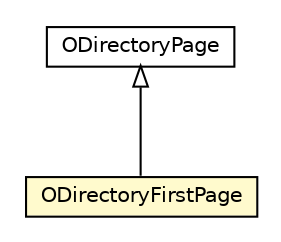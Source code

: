 #!/usr/local/bin/dot
#
# Class diagram 
# Generated by UMLGraph version R5_6-24-gf6e263 (http://www.umlgraph.org/)
#

digraph G {
	edge [fontname="Helvetica",fontsize=10,labelfontname="Helvetica",labelfontsize=10];
	node [fontname="Helvetica",fontsize=10,shape=plaintext];
	nodesep=0.25;
	ranksep=0.5;
	// com.orientechnologies.orient.core.storage.index.hashindex.local.ODirectoryFirstPage
	c2729323 [label=<<table title="com.orientechnologies.orient.core.storage.index.hashindex.local.ODirectoryFirstPage" border="0" cellborder="1" cellspacing="0" cellpadding="2" port="p" bgcolor="lemonChiffon" href="./ODirectoryFirstPage.html">
		<tr><td><table border="0" cellspacing="0" cellpadding="1">
<tr><td align="center" balign="center"> ODirectoryFirstPage </td></tr>
		</table></td></tr>
		</table>>, URL="./ODirectoryFirstPage.html", fontname="Helvetica", fontcolor="black", fontsize=10.0];
	// com.orientechnologies.orient.core.storage.index.hashindex.local.ODirectoryPage
	c2729324 [label=<<table title="com.orientechnologies.orient.core.storage.index.hashindex.local.ODirectoryPage" border="0" cellborder="1" cellspacing="0" cellpadding="2" port="p" href="./ODirectoryPage.html">
		<tr><td><table border="0" cellspacing="0" cellpadding="1">
<tr><td align="center" balign="center"> ODirectoryPage </td></tr>
		</table></td></tr>
		</table>>, URL="./ODirectoryPage.html", fontname="Helvetica", fontcolor="black", fontsize=10.0];
	//com.orientechnologies.orient.core.storage.index.hashindex.local.ODirectoryFirstPage extends com.orientechnologies.orient.core.storage.index.hashindex.local.ODirectoryPage
	c2729324:p -> c2729323:p [dir=back,arrowtail=empty];
}

